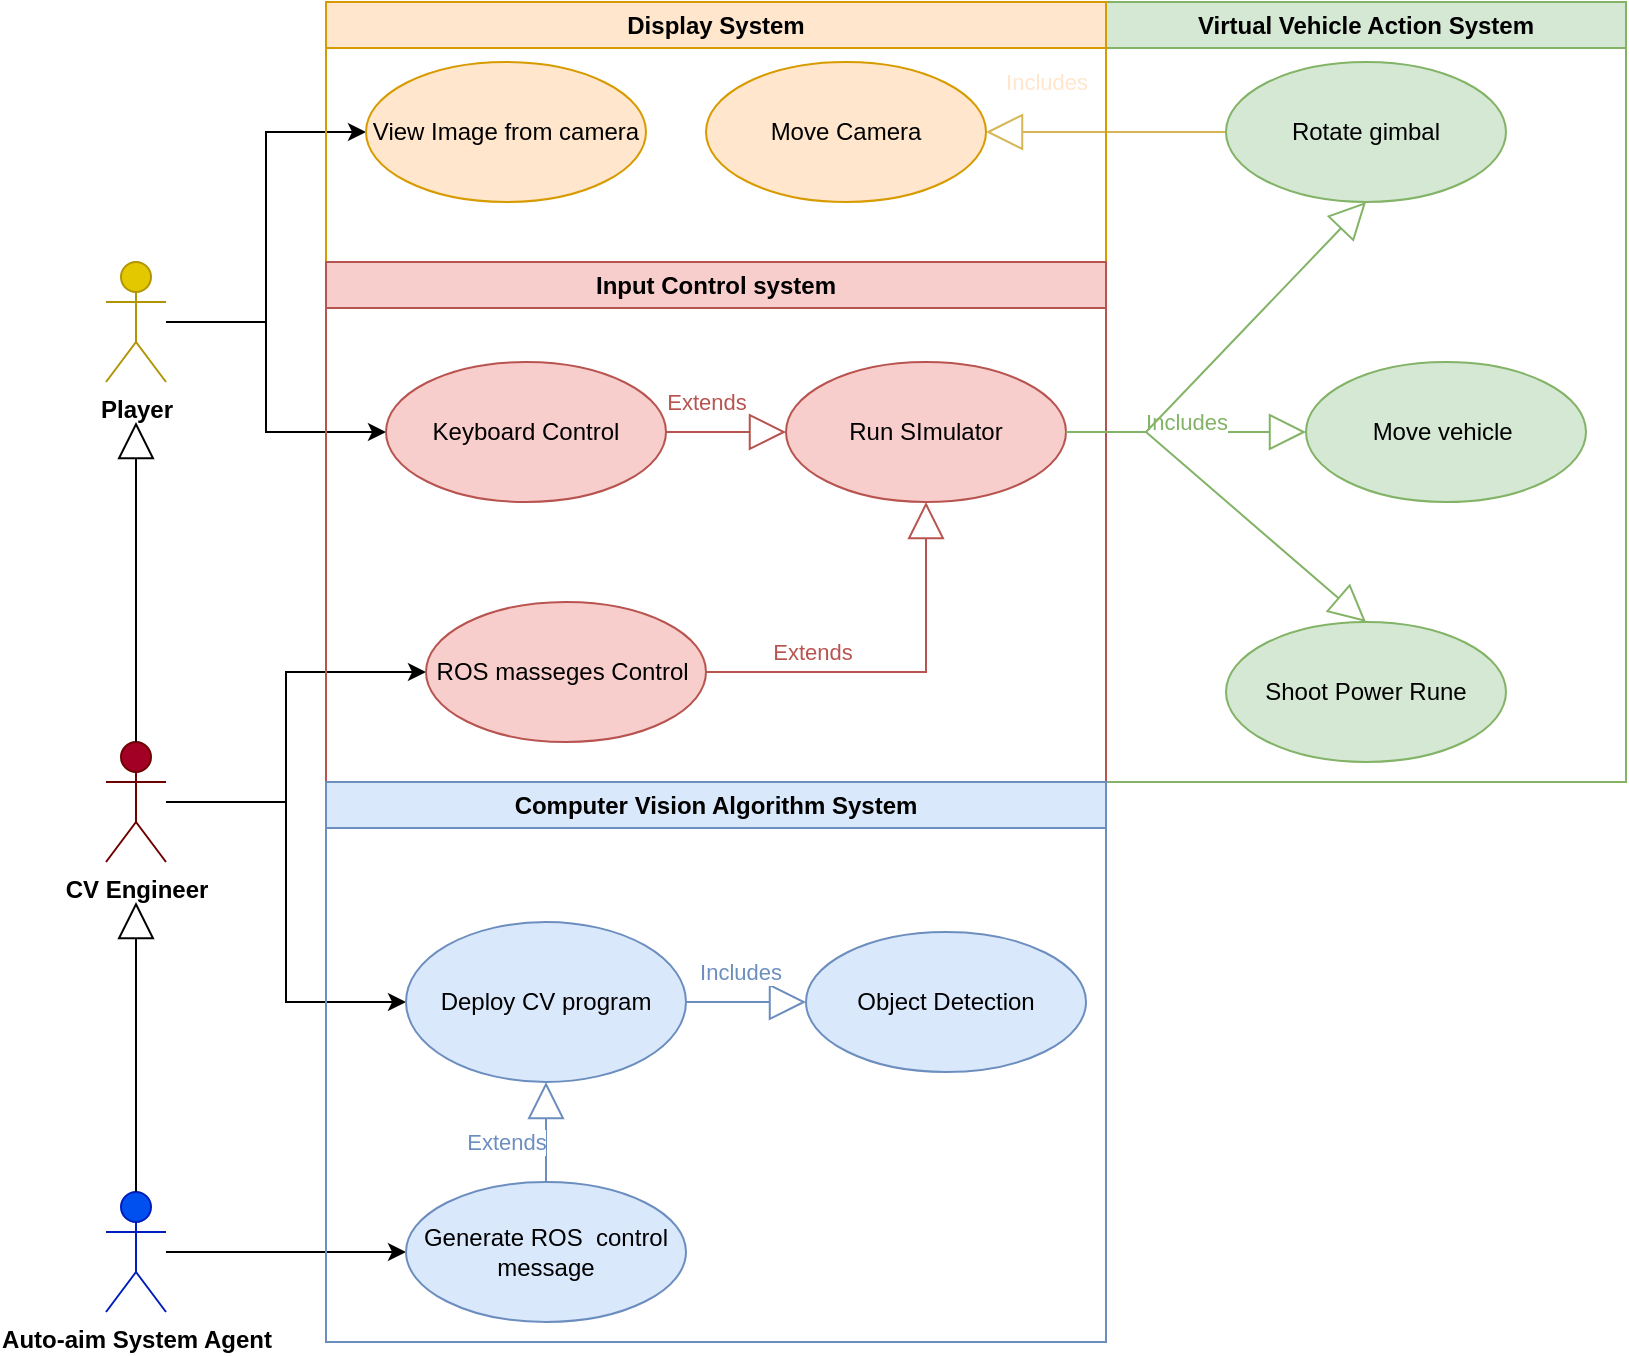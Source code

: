 <mxfile version="20.6.2" type="device"><diagram id="wFhHQuKt0rtR6pxtY0e9" name="第 1 页"><mxGraphModel dx="3086" dy="818" grid="1" gridSize="10" guides="1" tooltips="1" connect="1" arrows="1" fold="1" page="1" pageScale="1" pageWidth="2000" pageHeight="1169" math="0" shadow="0"><root><mxCell id="0"/><mxCell id="1" parent="0"/><mxCell id="-qwthYWN4hkMkdQ1XcBU-10" style="edgeStyle=orthogonalEdgeStyle;rounded=0;orthogonalLoop=1;jettySize=auto;html=1;entryX=0;entryY=0.5;entryDx=0;entryDy=0;" edge="1" parent="1" source="-qwthYWN4hkMkdQ1XcBU-1" target="-qwthYWN4hkMkdQ1XcBU-8"><mxGeometry relative="1" as="geometry"><mxPoint x="120" y="90" as="targetPoint"/></mxGeometry></mxCell><mxCell id="-qwthYWN4hkMkdQ1XcBU-68" style="edgeStyle=orthogonalEdgeStyle;rounded=0;orthogonalLoop=1;jettySize=auto;html=1;entryX=0;entryY=0.5;entryDx=0;entryDy=0;" edge="1" parent="1" source="-qwthYWN4hkMkdQ1XcBU-1" target="-qwthYWN4hkMkdQ1XcBU-2"><mxGeometry relative="1" as="geometry"><Array as="points"><mxPoint x="120" y="180"/><mxPoint x="120" y="235"/></Array></mxGeometry></mxCell><mxCell id="-qwthYWN4hkMkdQ1XcBU-1" value="&lt;b&gt;Player&lt;/b&gt;" style="shape=umlActor;verticalLabelPosition=bottom;verticalAlign=top;html=1;fillColor=#e3c800;fontColor=#000000;strokeColor=#B09500;" vertex="1" parent="1"><mxGeometry x="40" y="150" width="30" height="60" as="geometry"/></mxCell><mxCell id="-qwthYWN4hkMkdQ1XcBU-28" value="&lt;font color=&quot;#ffe6cc&quot;&gt;Includes&lt;/font&gt;" style="endArrow=block;endSize=16;endFill=0;html=1;rounded=0;entryX=1;entryY=0.5;entryDx=0;entryDy=0;exitX=0;exitY=0.5;exitDx=0;exitDy=0;fillColor=#fff2cc;strokeColor=#d6b656;" edge="1" parent="1" source="-qwthYWN4hkMkdQ1XcBU-12" target="-qwthYWN4hkMkdQ1XcBU-27"><mxGeometry x="0.5" y="-25" width="160" relative="1" as="geometry"><mxPoint x="440" y="120" as="sourcePoint"/><mxPoint x="600" y="120" as="targetPoint"/><mxPoint as="offset"/></mxGeometry></mxCell><mxCell id="-qwthYWN4hkMkdQ1XcBU-82" style="edgeStyle=orthogonalEdgeStyle;rounded=0;orthogonalLoop=1;jettySize=auto;html=1;entryX=0;entryY=0.5;entryDx=0;entryDy=0;" edge="1" parent="1" source="-qwthYWN4hkMkdQ1XcBU-29" target="-qwthYWN4hkMkdQ1XcBU-34"><mxGeometry relative="1" as="geometry"><Array as="points"><mxPoint x="130" y="420"/><mxPoint x="130" y="355"/></Array></mxGeometry></mxCell><mxCell id="-qwthYWN4hkMkdQ1XcBU-85" style="edgeStyle=orthogonalEdgeStyle;rounded=0;orthogonalLoop=1;jettySize=auto;html=1;entryX=0;entryY=0.5;entryDx=0;entryDy=0;" edge="1" parent="1" source="-qwthYWN4hkMkdQ1XcBU-29" target="-qwthYWN4hkMkdQ1XcBU-39"><mxGeometry relative="1" as="geometry"/></mxCell><mxCell id="-qwthYWN4hkMkdQ1XcBU-29" value="&lt;b&gt;&lt;font color=&quot;#000000&quot;&gt;CV Engineer&lt;/font&gt;&lt;/b&gt;" style="shape=umlActor;verticalLabelPosition=bottom;verticalAlign=top;html=1;fillColor=#a20025;fontColor=#ffffff;strokeColor=#6F0000;" vertex="1" parent="1"><mxGeometry x="40" y="390" width="30" height="60" as="geometry"/></mxCell><mxCell id="-qwthYWN4hkMkdQ1XcBU-39" value="Deploy CV program&lt;br&gt;" style="ellipse;whiteSpace=wrap;html=1;fillColor=#dae8fc;strokeColor=#6c8ebf;" vertex="1" parent="1"><mxGeometry x="190" y="480" width="140" height="80" as="geometry"/></mxCell><mxCell id="-qwthYWN4hkMkdQ1XcBU-58" value="" style="edgeStyle=orthogonalEdgeStyle;rounded=0;orthogonalLoop=1;jettySize=auto;html=1;entryX=0;entryY=0.5;entryDx=0;entryDy=0;" edge="1" parent="1" source="-qwthYWN4hkMkdQ1XcBU-45" target="-qwthYWN4hkMkdQ1XcBU-57"><mxGeometry relative="1" as="geometry"><mxPoint x="190" y="530" as="targetPoint"/></mxGeometry></mxCell><mxCell id="-qwthYWN4hkMkdQ1XcBU-45" value="&lt;font color=&quot;#000000&quot;&gt;&lt;b&gt;Auto-aim System Agent&lt;/b&gt;&lt;/font&gt;" style="shape=umlActor;verticalLabelPosition=bottom;verticalAlign=top;html=1;fillColor=#0050ef;fontColor=#ffffff;strokeColor=#001DBC;" vertex="1" parent="1"><mxGeometry x="40" y="615" width="30" height="60" as="geometry"/></mxCell><mxCell id="-qwthYWN4hkMkdQ1XcBU-56" value="&lt;font color=&quot;#6c8ebf&quot;&gt;Includes&lt;/font&gt;" style="endArrow=block;endSize=16;endFill=0;html=1;rounded=0;entryX=0;entryY=0.5;entryDx=0;entryDy=0;exitX=1;exitY=0.5;exitDx=0;exitDy=0;fillColor=#dae8fc;strokeColor=#6c8ebf;" edge="1" parent="1" source="-qwthYWN4hkMkdQ1XcBU-39" target="-qwthYWN4hkMkdQ1XcBU-55"><mxGeometry x="-0.125" y="15" width="160" relative="1" as="geometry"><mxPoint x="330" y="420" as="sourcePoint"/><mxPoint x="490" y="420" as="targetPoint"/><mxPoint as="offset"/></mxGeometry></mxCell><mxCell id="-qwthYWN4hkMkdQ1XcBU-62" value="Virtual Vehicle Action System" style="swimlane;whiteSpace=wrap;html=1;fillColor=#d5e8d4;strokeColor=#82b366;" vertex="1" parent="1"><mxGeometry x="540" y="20" width="260" height="390" as="geometry"/></mxCell><mxCell id="-qwthYWN4hkMkdQ1XcBU-12" value="Rotate gimbal" style="ellipse;whiteSpace=wrap;html=1;fillColor=#d5e8d4;strokeColor=#82b366;" vertex="1" parent="-qwthYWN4hkMkdQ1XcBU-62"><mxGeometry x="60" y="30" width="140" height="70" as="geometry"/></mxCell><mxCell id="-qwthYWN4hkMkdQ1XcBU-13" value="Shoot Power Rune" style="ellipse;whiteSpace=wrap;html=1;fillColor=#d5e8d4;strokeColor=#82b366;" vertex="1" parent="-qwthYWN4hkMkdQ1XcBU-62"><mxGeometry x="60" y="310" width="140" height="70" as="geometry"/></mxCell><mxCell id="-qwthYWN4hkMkdQ1XcBU-11" value="Move vehicle&amp;nbsp;" style="ellipse;whiteSpace=wrap;html=1;fillColor=#d5e8d4;strokeColor=#82b366;" vertex="1" parent="-qwthYWN4hkMkdQ1XcBU-62"><mxGeometry x="100" y="180" width="140" height="70" as="geometry"/></mxCell><mxCell id="-qwthYWN4hkMkdQ1XcBU-63" value="Display System" style="swimlane;whiteSpace=wrap;html=1;fillColor=#ffe6cc;strokeColor=#d79b00;" vertex="1" parent="1"><mxGeometry x="150" y="20" width="390" height="130" as="geometry"/></mxCell><mxCell id="-qwthYWN4hkMkdQ1XcBU-27" value="Move Camera" style="ellipse;whiteSpace=wrap;html=1;fillColor=#ffe6cc;strokeColor=#d79b00;" vertex="1" parent="-qwthYWN4hkMkdQ1XcBU-63"><mxGeometry x="190" y="30" width="140" height="70" as="geometry"/></mxCell><mxCell id="-qwthYWN4hkMkdQ1XcBU-8" value="View Image from camera" style="ellipse;whiteSpace=wrap;html=1;fillColor=#ffe6cc;strokeColor=#d79b00;" vertex="1" parent="-qwthYWN4hkMkdQ1XcBU-63"><mxGeometry x="20" y="30" width="140" height="70" as="geometry"/></mxCell><mxCell id="-qwthYWN4hkMkdQ1XcBU-64" value="Input Control system" style="swimlane;whiteSpace=wrap;html=1;fillColor=#f8cecc;strokeColor=#b85450;" vertex="1" parent="1"><mxGeometry x="150" y="150" width="390" height="260" as="geometry"/></mxCell><mxCell id="-qwthYWN4hkMkdQ1XcBU-2" value="Keyboard Control" style="ellipse;whiteSpace=wrap;html=1;strokeColor=#b85450;fillColor=#f8cecc;" vertex="1" parent="-qwthYWN4hkMkdQ1XcBU-64"><mxGeometry x="30" y="50" width="140" height="70" as="geometry"/></mxCell><mxCell id="-qwthYWN4hkMkdQ1XcBU-65" style="edgeStyle=orthogonalEdgeStyle;rounded=0;orthogonalLoop=1;jettySize=auto;html=1;exitX=0.5;exitY=1;exitDx=0;exitDy=0;" edge="1" parent="-qwthYWN4hkMkdQ1XcBU-64" source="-qwthYWN4hkMkdQ1XcBU-2" target="-qwthYWN4hkMkdQ1XcBU-2"><mxGeometry relative="1" as="geometry"/></mxCell><mxCell id="-qwthYWN4hkMkdQ1XcBU-3" value="Run SImulator" style="ellipse;whiteSpace=wrap;html=1;strokeColor=#b85450;fillColor=#f8cecc;" vertex="1" parent="-qwthYWN4hkMkdQ1XcBU-64"><mxGeometry x="230" y="50" width="140" height="70" as="geometry"/></mxCell><mxCell id="-qwthYWN4hkMkdQ1XcBU-5" value="&lt;font color=&quot;#b85450&quot;&gt;Extends&lt;/font&gt;" style="endArrow=block;endSize=16;endFill=0;html=1;rounded=0;entryX=0;entryY=0.5;entryDx=0;entryDy=0;exitX=1;exitY=0.5;exitDx=0;exitDy=0;fillColor=#f8cecc;strokeColor=#b85450;" edge="1" parent="-qwthYWN4hkMkdQ1XcBU-64" source="-qwthYWN4hkMkdQ1XcBU-2" target="-qwthYWN4hkMkdQ1XcBU-3"><mxGeometry x="-0.333" y="15" width="160" relative="1" as="geometry"><mxPoint x="140" y="35" as="sourcePoint"/><mxPoint x="230" y="35" as="targetPoint"/><mxPoint as="offset"/></mxGeometry></mxCell><mxCell id="-qwthYWN4hkMkdQ1XcBU-34" value="ROS masseges Control&amp;nbsp;" style="ellipse;whiteSpace=wrap;html=1;strokeColor=#b85450;fillColor=#f8cecc;" vertex="1" parent="-qwthYWN4hkMkdQ1XcBU-64"><mxGeometry x="50" y="170" width="140" height="70" as="geometry"/></mxCell><mxCell id="-qwthYWN4hkMkdQ1XcBU-38" value="&lt;font color=&quot;#b85450&quot;&gt;Extends&lt;/font&gt;" style="endArrow=block;endSize=16;endFill=0;html=1;rounded=0;entryX=0.5;entryY=1;entryDx=0;entryDy=0;exitX=1;exitY=0.5;exitDx=0;exitDy=0;fillColor=#f8cecc;strokeColor=#b85450;" edge="1" parent="-qwthYWN4hkMkdQ1XcBU-64" source="-qwthYWN4hkMkdQ1XcBU-34" target="-qwthYWN4hkMkdQ1XcBU-3"><mxGeometry x="-0.455" y="10" width="160" relative="1" as="geometry"><mxPoint x="180" y="140" as="sourcePoint"/><mxPoint x="300" y="140" as="targetPoint"/><Array as="points"><mxPoint x="300" y="205"/></Array><mxPoint as="offset"/></mxGeometry></mxCell><mxCell id="-qwthYWN4hkMkdQ1XcBU-72" value="&lt;font color=&quot;#6c8ebf&quot;&gt;Extends&lt;/font&gt;" style="endArrow=block;endSize=16;endFill=0;html=1;rounded=0;entryX=0.5;entryY=1;entryDx=0;entryDy=0;exitX=0.5;exitY=0;exitDx=0;exitDy=0;fillColor=#dae8fc;strokeColor=#6c8ebf;" edge="1" parent="1" source="-qwthYWN4hkMkdQ1XcBU-57" target="-qwthYWN4hkMkdQ1XcBU-39"><mxGeometry x="-0.2" y="20" width="160" relative="1" as="geometry"><mxPoint x="340" y="530" as="sourcePoint"/><mxPoint x="420" y="530" as="targetPoint"/><mxPoint as="offset"/></mxGeometry></mxCell><mxCell id="-qwthYWN4hkMkdQ1XcBU-75" value="Computer Vision Algorithm System" style="swimlane;whiteSpace=wrap;html=1;fillColor=#dae8fc;strokeColor=#6c8ebf;" vertex="1" parent="1"><mxGeometry x="150" y="410" width="390" height="280" as="geometry"/></mxCell><mxCell id="-qwthYWN4hkMkdQ1XcBU-55" value="Object Detection" style="ellipse;whiteSpace=wrap;html=1;fillColor=#dae8fc;strokeColor=#6c8ebf;" vertex="1" parent="-qwthYWN4hkMkdQ1XcBU-75"><mxGeometry x="240" y="75" width="140" height="70" as="geometry"/></mxCell><mxCell id="-qwthYWN4hkMkdQ1XcBU-57" value="Generate ROS&amp;nbsp; control message" style="ellipse;whiteSpace=wrap;html=1;fillColor=#dae8fc;strokeColor=#6c8ebf;" vertex="1" parent="-qwthYWN4hkMkdQ1XcBU-75"><mxGeometry x="40" y="200" width="140" height="70" as="geometry"/></mxCell><mxCell id="-qwthYWN4hkMkdQ1XcBU-77" value="&lt;font color=&quot;#82b366&quot;&gt;Includes&lt;/font&gt;" style="endArrow=block;endSize=16;endFill=0;html=1;rounded=0;exitX=1;exitY=0.5;exitDx=0;exitDy=0;entryX=0;entryY=0.5;entryDx=0;entryDy=0;fillColor=#d5e8d4;strokeColor=#82b366;" edge="1" parent="1" source="-qwthYWN4hkMkdQ1XcBU-3" target="-qwthYWN4hkMkdQ1XcBU-11"><mxGeometry y="5" width="160" relative="1" as="geometry"><mxPoint x="520" y="230" as="sourcePoint"/><mxPoint x="580" y="235" as="targetPoint"/><mxPoint as="offset"/></mxGeometry></mxCell><mxCell id="-qwthYWN4hkMkdQ1XcBU-79" value="" style="endArrow=block;endSize=16;endFill=0;html=1;rounded=0;exitX=1;exitY=0.5;exitDx=0;exitDy=0;entryX=0.5;entryY=1;entryDx=0;entryDy=0;fillColor=#d5e8d4;strokeColor=#82b366;" edge="1" parent="1" source="-qwthYWN4hkMkdQ1XcBU-3" target="-qwthYWN4hkMkdQ1XcBU-12"><mxGeometry y="-25" width="160" relative="1" as="geometry"><mxPoint x="520" y="200" as="sourcePoint"/><mxPoint x="600" y="200" as="targetPoint"/><mxPoint as="offset"/><Array as="points"><mxPoint x="560" y="235"/></Array></mxGeometry></mxCell><mxCell id="-qwthYWN4hkMkdQ1XcBU-80" value="" style="endArrow=block;endSize=16;endFill=0;html=1;rounded=0;exitX=1;exitY=0.5;exitDx=0;exitDy=0;entryX=0.5;entryY=0;entryDx=0;entryDy=0;fillColor=#d5e8d4;strokeColor=#82b366;" edge="1" parent="1" source="-qwthYWN4hkMkdQ1XcBU-3" target="-qwthYWN4hkMkdQ1XcBU-13"><mxGeometry y="-25" width="160" relative="1" as="geometry"><mxPoint x="530.0" y="245" as="sourcePoint"/><mxPoint x="680" y="130" as="targetPoint"/><mxPoint as="offset"/><Array as="points"><mxPoint x="560" y="235"/></Array></mxGeometry></mxCell><mxCell id="-qwthYWN4hkMkdQ1XcBU-86" value="" style="endArrow=block;endSize=16;endFill=0;html=1;rounded=0;exitX=0.5;exitY=0;exitDx=0;exitDy=0;exitPerimeter=0;" edge="1" parent="1" source="-qwthYWN4hkMkdQ1XcBU-29"><mxGeometry width="160" relative="1" as="geometry"><mxPoint x="50" y="390" as="sourcePoint"/><mxPoint x="55" y="230" as="targetPoint"/></mxGeometry></mxCell><mxCell id="-qwthYWN4hkMkdQ1XcBU-87" value="&lt;br&gt;" style="endArrow=block;endSize=16;endFill=0;html=1;rounded=0;exitX=0.5;exitY=0;exitDx=0;exitDy=0;exitPerimeter=0;" edge="1" parent="1" source="-qwthYWN4hkMkdQ1XcBU-45"><mxGeometry width="160" relative="1" as="geometry"><mxPoint x="60" y="610" as="sourcePoint"/><mxPoint x="55" y="470" as="targetPoint"/></mxGeometry></mxCell></root></mxGraphModel></diagram></mxfile>